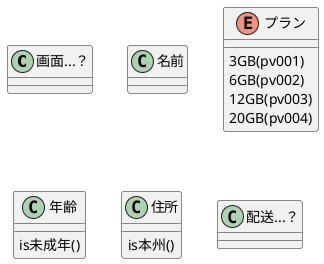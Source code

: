 @startuml

class "画面...？" as 画面

class 名前

enum プラン {
  3GB(pv001)
  6GB(pv002)
  12GB(pv003)
  20GB(pv004)
}

class 年齢 {
  is未成年()
}

class 住所 {
  is本州()
}

class "配送...？" as 配送

@enduml